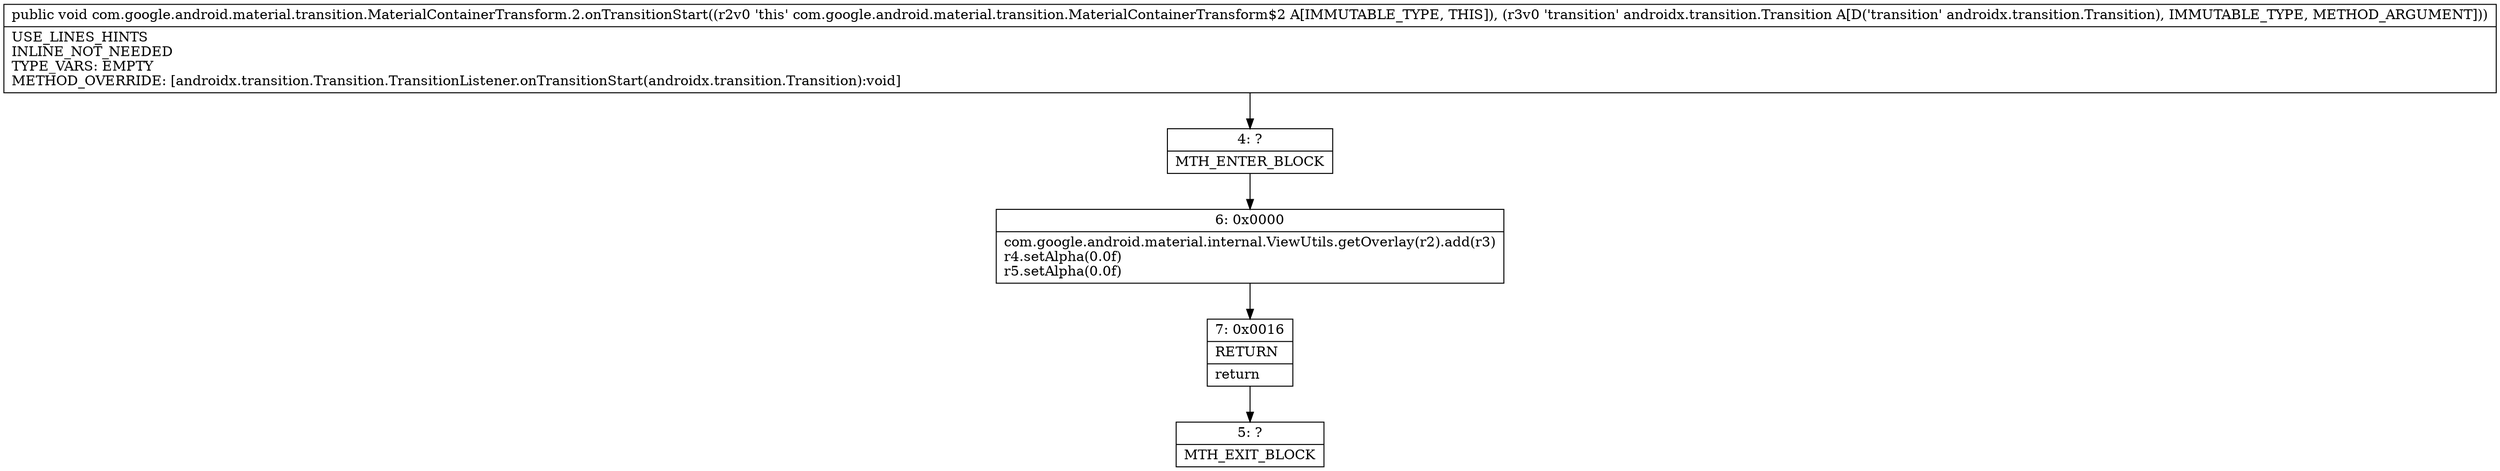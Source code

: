 digraph "CFG forcom.google.android.material.transition.MaterialContainerTransform.2.onTransitionStart(Landroidx\/transition\/Transition;)V" {
Node_4 [shape=record,label="{4\:\ ?|MTH_ENTER_BLOCK\l}"];
Node_6 [shape=record,label="{6\:\ 0x0000|com.google.android.material.internal.ViewUtils.getOverlay(r2).add(r3)\lr4.setAlpha(0.0f)\lr5.setAlpha(0.0f)\l}"];
Node_7 [shape=record,label="{7\:\ 0x0016|RETURN\l|return\l}"];
Node_5 [shape=record,label="{5\:\ ?|MTH_EXIT_BLOCK\l}"];
MethodNode[shape=record,label="{public void com.google.android.material.transition.MaterialContainerTransform.2.onTransitionStart((r2v0 'this' com.google.android.material.transition.MaterialContainerTransform$2 A[IMMUTABLE_TYPE, THIS]), (r3v0 'transition' androidx.transition.Transition A[D('transition' androidx.transition.Transition), IMMUTABLE_TYPE, METHOD_ARGUMENT]))  | USE_LINES_HINTS\lINLINE_NOT_NEEDED\lTYPE_VARS: EMPTY\lMETHOD_OVERRIDE: [androidx.transition.Transition.TransitionListener.onTransitionStart(androidx.transition.Transition):void]\l}"];
MethodNode -> Node_4;Node_4 -> Node_6;
Node_6 -> Node_7;
Node_7 -> Node_5;
}

